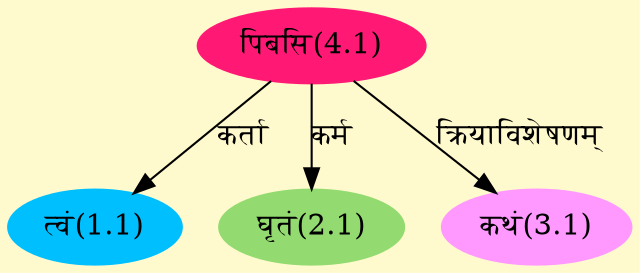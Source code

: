 digraph G{
rankdir=BT;
 compound=true;
 bgcolor="lemonchiffon1";
Node1_1 [style=filled, color="#00BFFF" label = "त्वं(1.1)"]
Node4_1 [style=filled, color="#FF1975" label = "पिबसि(4.1)"]
Node2_1 [style=filled, color="#93DB70" label = "घृतं(2.1)"]
Node3_1 [style=filled, color="#FF99FF" label = "कथं(3.1)"]
/* Start of Relations section */

Node1_1 -> Node4_1 [  label="कर्ता"  dir="back" ]
Node2_1 -> Node4_1 [  label="कर्म"  dir="back" ]
Node3_1 -> Node4_1 [  label="क्रियाविशेषणम्"  dir="back" ]
}
